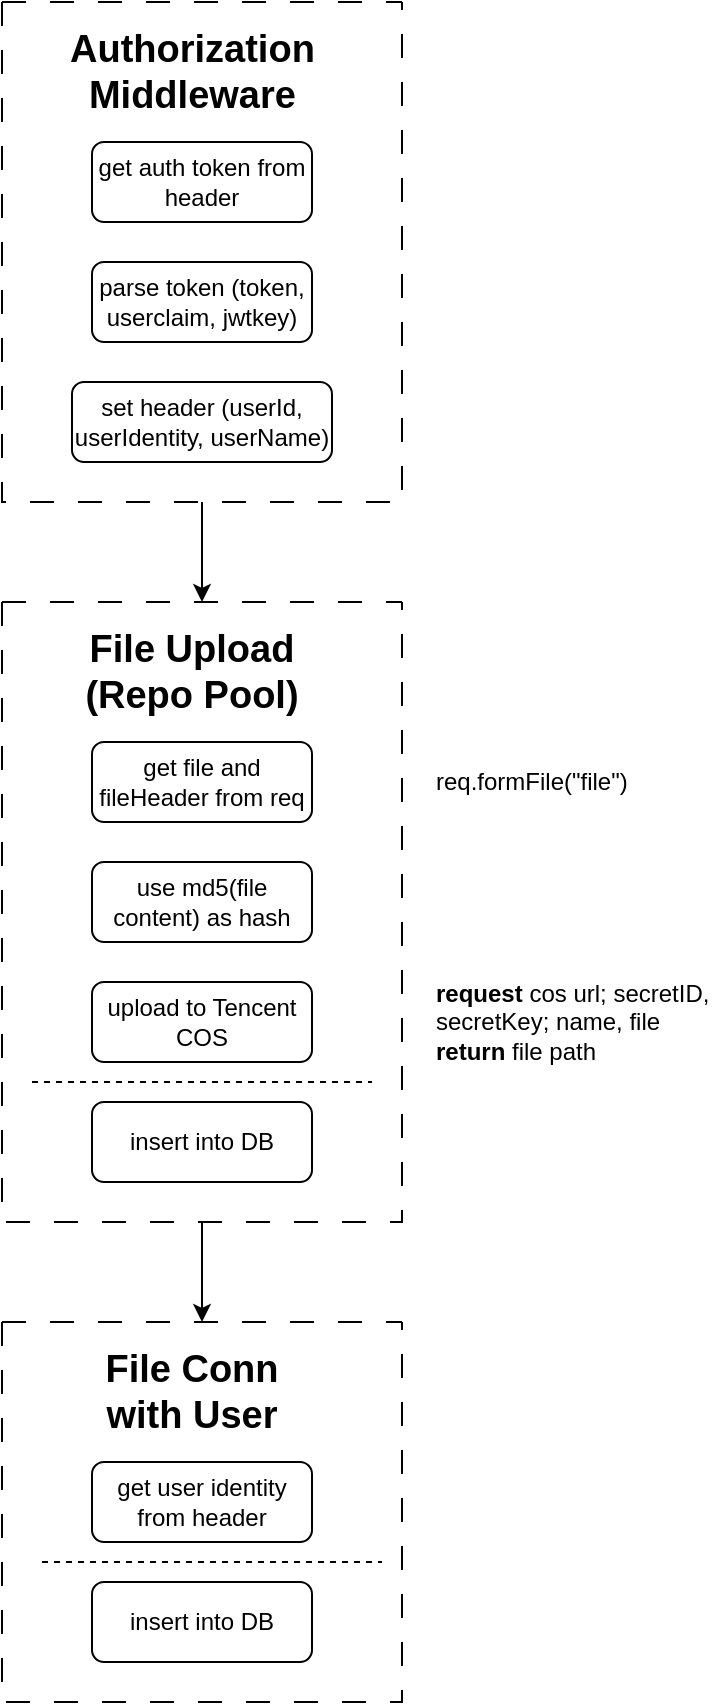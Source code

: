 <mxfile version="23.1.5" type="device">
  <diagram name="第 1 页" id="sM8hik9mvSzCYbkwxemm">
    <mxGraphModel dx="985" dy="1743" grid="1" gridSize="10" guides="1" tooltips="1" connect="1" arrows="1" fold="1" page="1" pageScale="1" pageWidth="827" pageHeight="1169" math="0" shadow="0">
      <root>
        <mxCell id="0" />
        <mxCell id="1" parent="0" />
        <mxCell id="Qo-duo0uuY3CPeE2HSr5-1" value="get auth token from header" style="rounded=1;whiteSpace=wrap;html=1;" vertex="1" parent="1">
          <mxGeometry x="365" y="-1050" width="110" height="40" as="geometry" />
        </mxCell>
        <mxCell id="Qo-duo0uuY3CPeE2HSr5-2" value="parse token (token, userclaim, jwtkey)" style="rounded=1;whiteSpace=wrap;html=1;" vertex="1" parent="1">
          <mxGeometry x="365" y="-990" width="110" height="40" as="geometry" />
        </mxCell>
        <mxCell id="Qo-duo0uuY3CPeE2HSr5-3" value="set header (userId, userIdentity, userName)" style="rounded=1;whiteSpace=wrap;html=1;" vertex="1" parent="1">
          <mxGeometry x="355" y="-930" width="130" height="40" as="geometry" />
        </mxCell>
        <mxCell id="Qo-duo0uuY3CPeE2HSr5-16" style="edgeStyle=orthogonalEdgeStyle;rounded=0;orthogonalLoop=1;jettySize=auto;html=1;exitX=0.5;exitY=1;exitDx=0;exitDy=0;entryX=0.5;entryY=0;entryDx=0;entryDy=0;" edge="1" parent="1" source="Qo-duo0uuY3CPeE2HSr5-4" target="Qo-duo0uuY3CPeE2HSr5-10">
          <mxGeometry relative="1" as="geometry" />
        </mxCell>
        <mxCell id="Qo-duo0uuY3CPeE2HSr5-4" value="" style="swimlane;startSize=0;dashed=1;dashPattern=12 12;" vertex="1" parent="1">
          <mxGeometry x="320" y="-1120" width="200" height="250" as="geometry" />
        </mxCell>
        <mxCell id="Qo-duo0uuY3CPeE2HSr5-6" value="&lt;h1 style=&quot;font-size: 19px;&quot;&gt;&lt;font style=&quot;font-size: 19px;&quot;&gt;Authorization Middleware&lt;/font&gt;&lt;/h1&gt;&lt;p style=&quot;font-size: 19px;&quot;&gt;&lt;br&gt;&lt;/p&gt;" style="text;html=1;spacing=5;spacingTop=-20;whiteSpace=wrap;overflow=hidden;rounded=0;align=center;" vertex="1" parent="Qo-duo0uuY3CPeE2HSr5-4">
          <mxGeometry x="30" y="10" width="130" height="50" as="geometry" />
        </mxCell>
        <mxCell id="Qo-duo0uuY3CPeE2HSr5-7" value="get file and fileHeader from req" style="rounded=1;whiteSpace=wrap;html=1;" vertex="1" parent="1">
          <mxGeometry x="365" y="-750" width="110" height="40" as="geometry" />
        </mxCell>
        <mxCell id="Qo-duo0uuY3CPeE2HSr5-8" value="use md5(file content) as hash" style="rounded=1;whiteSpace=wrap;html=1;" vertex="1" parent="1">
          <mxGeometry x="365" y="-690" width="110" height="40" as="geometry" />
        </mxCell>
        <mxCell id="Qo-duo0uuY3CPeE2HSr5-9" value="upload to Tencent COS" style="rounded=1;whiteSpace=wrap;html=1;" vertex="1" parent="1">
          <mxGeometry x="365" y="-630" width="110" height="40" as="geometry" />
        </mxCell>
        <mxCell id="Qo-duo0uuY3CPeE2HSr5-31" style="edgeStyle=orthogonalEdgeStyle;rounded=0;orthogonalLoop=1;jettySize=auto;html=1;exitX=0.5;exitY=1;exitDx=0;exitDy=0;entryX=0.5;entryY=0;entryDx=0;entryDy=0;" edge="1" parent="1" source="Qo-duo0uuY3CPeE2HSr5-10" target="Qo-duo0uuY3CPeE2HSr5-21">
          <mxGeometry relative="1" as="geometry" />
        </mxCell>
        <mxCell id="Qo-duo0uuY3CPeE2HSr5-10" value="" style="swimlane;startSize=0;dashed=1;dashPattern=12 12;" vertex="1" parent="1">
          <mxGeometry x="320" y="-820" width="200" height="310" as="geometry" />
        </mxCell>
        <mxCell id="Qo-duo0uuY3CPeE2HSr5-11" value="&lt;h1 style=&quot;font-size: 19px;&quot;&gt;File Upload (Repo Pool)&lt;/h1&gt;" style="text;html=1;spacing=5;spacingTop=-20;whiteSpace=wrap;overflow=hidden;rounded=0;align=center;" vertex="1" parent="Qo-duo0uuY3CPeE2HSr5-10">
          <mxGeometry x="30" y="10" width="130" height="50" as="geometry" />
        </mxCell>
        <mxCell id="Qo-duo0uuY3CPeE2HSr5-17" value="insert into DB" style="rounded=1;whiteSpace=wrap;html=1;" vertex="1" parent="Qo-duo0uuY3CPeE2HSr5-10">
          <mxGeometry x="45" y="250" width="110" height="40" as="geometry" />
        </mxCell>
        <mxCell id="Qo-duo0uuY3CPeE2HSr5-27" value="" style="endArrow=none;dashed=1;html=1;rounded=0;" edge="1" parent="Qo-duo0uuY3CPeE2HSr5-10">
          <mxGeometry width="50" height="50" relative="1" as="geometry">
            <mxPoint x="15" y="240" as="sourcePoint" />
            <mxPoint x="185" y="240" as="targetPoint" />
          </mxGeometry>
        </mxCell>
        <mxCell id="Qo-duo0uuY3CPeE2HSr5-13" value="&lt;b&gt;request&lt;/b&gt; cos url; secretID, secretKey; name, file&lt;br&gt;&lt;b&gt;return&lt;/b&gt; file path" style="text;html=1;align=left;verticalAlign=middle;whiteSpace=wrap;rounded=0;" vertex="1" parent="1">
          <mxGeometry x="535" y="-625" width="140" height="30" as="geometry" />
        </mxCell>
        <mxCell id="Qo-duo0uuY3CPeE2HSr5-14" value="req.formFile(&quot;file&quot;)" style="text;html=1;align=left;verticalAlign=middle;whiteSpace=wrap;rounded=0;" vertex="1" parent="1">
          <mxGeometry x="535" y="-745" width="100" height="30" as="geometry" />
        </mxCell>
        <mxCell id="Qo-duo0uuY3CPeE2HSr5-18" value="get user identity from header" style="rounded=1;whiteSpace=wrap;html=1;" vertex="1" parent="1">
          <mxGeometry x="365" y="-390" width="110" height="40" as="geometry" />
        </mxCell>
        <mxCell id="Qo-duo0uuY3CPeE2HSr5-19" value="insert into DB" style="rounded=1;whiteSpace=wrap;html=1;" vertex="1" parent="1">
          <mxGeometry x="365" y="-330" width="110" height="40" as="geometry" />
        </mxCell>
        <mxCell id="Qo-duo0uuY3CPeE2HSr5-21" value="" style="swimlane;startSize=0;dashed=1;dashPattern=12 12;" vertex="1" parent="1">
          <mxGeometry x="320" y="-460" width="200" height="190" as="geometry" />
        </mxCell>
        <mxCell id="Qo-duo0uuY3CPeE2HSr5-22" value="&lt;h1 style=&quot;font-size: 19px;&quot;&gt;File Conn with User&lt;/h1&gt;" style="text;html=1;spacing=5;spacingTop=-20;whiteSpace=wrap;overflow=hidden;rounded=0;align=center;" vertex="1" parent="Qo-duo0uuY3CPeE2HSr5-21">
          <mxGeometry x="30" y="10" width="130" height="50" as="geometry" />
        </mxCell>
        <mxCell id="Qo-duo0uuY3CPeE2HSr5-28" value="" style="endArrow=none;dashed=1;html=1;rounded=0;" edge="1" parent="Qo-duo0uuY3CPeE2HSr5-21">
          <mxGeometry width="50" height="50" relative="1" as="geometry">
            <mxPoint x="20" y="120" as="sourcePoint" />
            <mxPoint x="190" y="120" as="targetPoint" />
          </mxGeometry>
        </mxCell>
      </root>
    </mxGraphModel>
  </diagram>
</mxfile>
